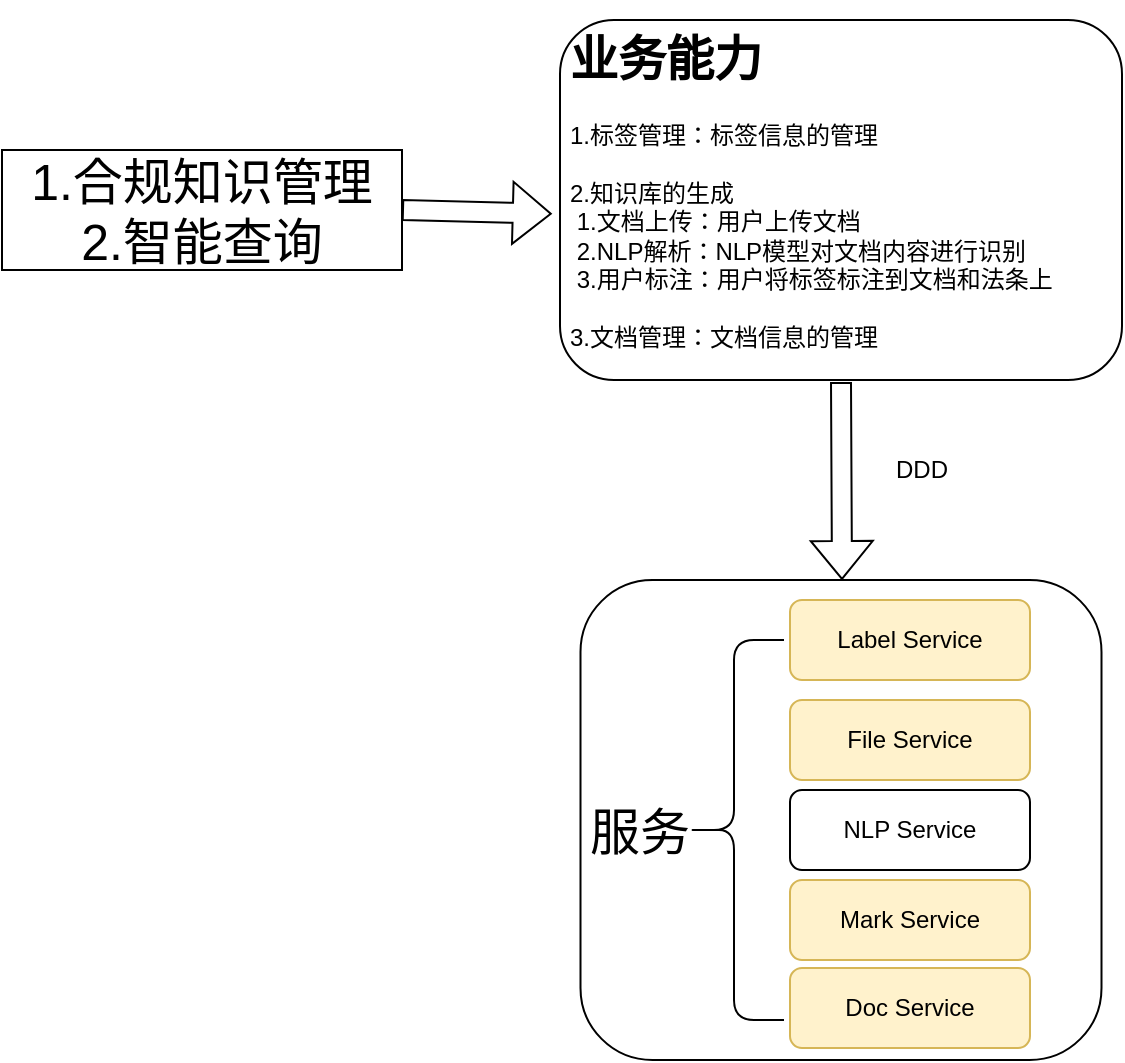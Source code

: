 <mxfile version="20.3.2" type="github">
  <diagram id="gSWZitVo3gJuKKIx_Hka" name="第 1 页">
    <mxGraphModel dx="1018" dy="691" grid="1" gridSize="10" guides="1" tooltips="1" connect="1" arrows="1" fold="1" page="1" pageScale="1" pageWidth="827" pageHeight="1169" math="0" shadow="0">
      <root>
        <mxCell id="0" />
        <mxCell id="1" parent="0" />
        <mxCell id="BexTCemUMlB-r6mXzQgR-6" value="&lt;h1&gt;业务能力&lt;/h1&gt;&lt;div&gt;1.标签管理：标签信息的管理&lt;/div&gt;&lt;div&gt;&lt;br&gt;&lt;/div&gt;&lt;div&gt;2.知识库的生成&lt;/div&gt;&lt;div&gt;&lt;span style=&quot;white-space: pre;&quot;&gt;	&lt;/span&gt;1.文档上传：用户上传文档&lt;/div&gt;&lt;div&gt;&lt;span style=&quot;background-color: initial; white-space: pre;&quot;&gt;	&lt;/span&gt;&lt;span style=&quot;background-color: initial;&quot;&gt;2.NLP解析：NLP模型对文档内容进行识别&lt;/span&gt;&lt;/div&gt;&lt;div&gt;&lt;span style=&quot;white-space: pre;&quot;&gt;	&lt;/span&gt;3.用户标注：用户将标签标注到文档和法条上&lt;br&gt;&lt;/div&gt;&lt;div&gt;&lt;br&gt;&lt;/div&gt;&lt;div&gt;3.文档管理：文档信息的管理&lt;/div&gt;" style="text;html=1;strokeColor=default;fillColor=none;spacing=5;spacingTop=-20;whiteSpace=wrap;overflow=hidden;rounded=1;perimeterSpacing=1;" vertex="1" parent="1">
          <mxGeometry x="279" y="140" width="281" height="180" as="geometry" />
        </mxCell>
        <mxCell id="BexTCemUMlB-r6mXzQgR-7" value="" style="shape=flexArrow;endArrow=classic;html=1;rounded=0;exitX=0.5;exitY=1;exitDx=0;exitDy=0;" edge="1" parent="1" source="BexTCemUMlB-r6mXzQgR-6">
          <mxGeometry width="50" height="50" relative="1" as="geometry">
            <mxPoint x="390" y="430" as="sourcePoint" />
            <mxPoint x="420" y="420" as="targetPoint" />
          </mxGeometry>
        </mxCell>
        <mxCell id="BexTCemUMlB-r6mXzQgR-9" value="" style="whiteSpace=wrap;html=1;rounded=1;strokeColor=default;" vertex="1" parent="1">
          <mxGeometry x="289.25" y="420" width="260.5" height="240" as="geometry" />
        </mxCell>
        <mxCell id="BexTCemUMlB-r6mXzQgR-10" value="Label Service" style="rounded=1;whiteSpace=wrap;html=1;strokeColor=#d6b656;fillColor=#fff2cc;" vertex="1" parent="1">
          <mxGeometry x="394" y="430" width="120" height="40" as="geometry" />
        </mxCell>
        <mxCell id="BexTCemUMlB-r6mXzQgR-11" value="Doc Service" style="rounded=1;whiteSpace=wrap;html=1;strokeColor=#d6b656;fillColor=#fff2cc;" vertex="1" parent="1">
          <mxGeometry x="394" y="614" width="120" height="40" as="geometry" />
        </mxCell>
        <mxCell id="BexTCemUMlB-r6mXzQgR-12" value="File Service" style="rounded=1;whiteSpace=wrap;html=1;strokeColor=#d6b656;fillColor=#fff2cc;" vertex="1" parent="1">
          <mxGeometry x="394" y="480" width="120" height="40" as="geometry" />
        </mxCell>
        <mxCell id="BexTCemUMlB-r6mXzQgR-13" value="NLP Service" style="rounded=1;whiteSpace=wrap;html=1;strokeColor=default;" vertex="1" parent="1">
          <mxGeometry x="394" y="525" width="120" height="40" as="geometry" />
        </mxCell>
        <mxCell id="BexTCemUMlB-r6mXzQgR-14" value="Mark Service" style="rounded=1;whiteSpace=wrap;html=1;strokeColor=#d6b656;fillColor=#fff2cc;" vertex="1" parent="1">
          <mxGeometry x="394" y="570" width="120" height="40" as="geometry" />
        </mxCell>
        <mxCell id="BexTCemUMlB-r6mXzQgR-15" value="DDD" style="text;html=1;strokeColor=none;fillColor=none;align=center;verticalAlign=middle;whiteSpace=wrap;rounded=0;" vertex="1" parent="1">
          <mxGeometry x="430" y="350" width="60" height="30" as="geometry" />
        </mxCell>
        <mxCell id="BexTCemUMlB-r6mXzQgR-17" value="&lt;font style=&quot;font-size: 25px;&quot;&gt;服务&lt;/font&gt;" style="text;html=1;strokeColor=none;fillColor=none;align=center;verticalAlign=middle;whiteSpace=wrap;rounded=0;" vertex="1" parent="1">
          <mxGeometry x="289.25" y="530" width="60" height="30" as="geometry" />
        </mxCell>
        <mxCell id="BexTCemUMlB-r6mXzQgR-18" value="" style="shape=curlyBracket;whiteSpace=wrap;html=1;rounded=1;strokeColor=default;fontSize=25;" vertex="1" parent="1">
          <mxGeometry x="341" y="450" width="50" height="190" as="geometry" />
        </mxCell>
        <mxCell id="BexTCemUMlB-r6mXzQgR-19" value="1.合规知识管理&lt;br&gt;2.智能查询" style="rounded=0;whiteSpace=wrap;html=1;strokeColor=default;fontSize=25;" vertex="1" parent="1">
          <mxGeometry y="205" width="200" height="60" as="geometry" />
        </mxCell>
        <mxCell id="BexTCemUMlB-r6mXzQgR-20" value="" style="shape=flexArrow;endArrow=classic;html=1;rounded=0;fontSize=25;entryX=-0.011;entryY=0.538;entryDx=0;entryDy=0;entryPerimeter=0;exitX=1;exitY=0.5;exitDx=0;exitDy=0;" edge="1" parent="1" source="BexTCemUMlB-r6mXzQgR-19" target="BexTCemUMlB-r6mXzQgR-6">
          <mxGeometry width="50" height="50" relative="1" as="geometry">
            <mxPoint x="200" y="260" as="sourcePoint" />
            <mxPoint x="250" y="210" as="targetPoint" />
          </mxGeometry>
        </mxCell>
      </root>
    </mxGraphModel>
  </diagram>
</mxfile>
